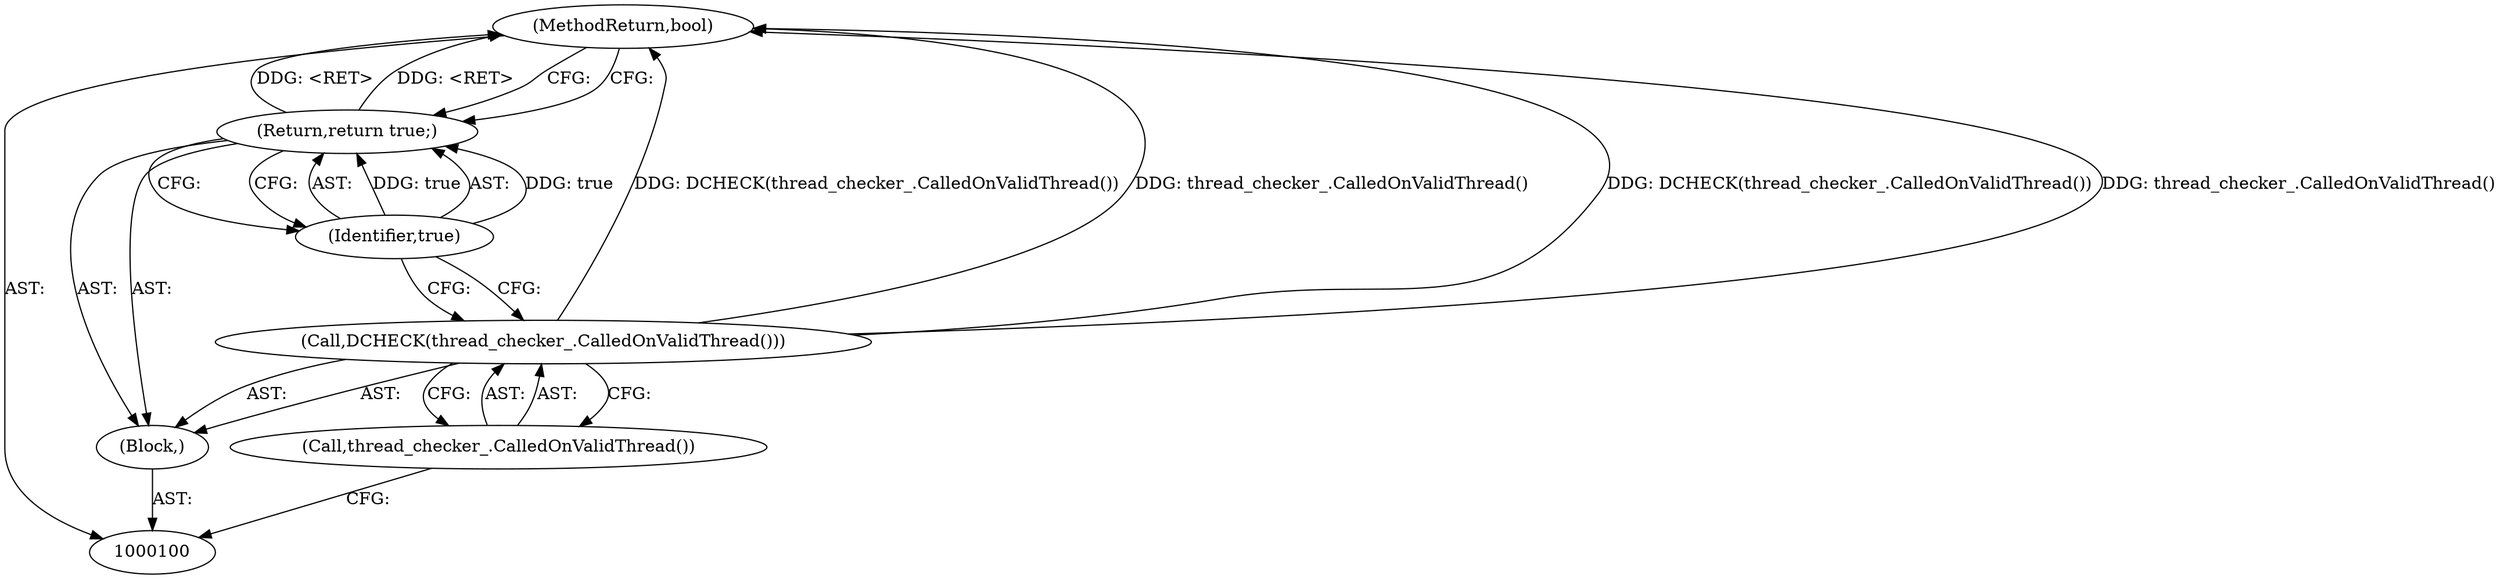 digraph "1_Chrome_a9cbaa7a40e2b2723cfc2f266c42f4980038a949_0" {
"1000106" [label="(MethodReturn,bool)"];
"1000101" [label="(Block,)"];
"1000102" [label="(Call,DCHECK(thread_checker_.CalledOnValidThread()))"];
"1000103" [label="(Call,thread_checker_.CalledOnValidThread())"];
"1000104" [label="(Return,return true;)"];
"1000105" [label="(Identifier,true)"];
"1000106" -> "1000100"  [label="AST: "];
"1000106" -> "1000104"  [label="CFG: "];
"1000102" -> "1000106"  [label="DDG: DCHECK(thread_checker_.CalledOnValidThread())"];
"1000102" -> "1000106"  [label="DDG: thread_checker_.CalledOnValidThread()"];
"1000104" -> "1000106"  [label="DDG: <RET>"];
"1000101" -> "1000100"  [label="AST: "];
"1000102" -> "1000101"  [label="AST: "];
"1000104" -> "1000101"  [label="AST: "];
"1000102" -> "1000101"  [label="AST: "];
"1000102" -> "1000103"  [label="CFG: "];
"1000103" -> "1000102"  [label="AST: "];
"1000105" -> "1000102"  [label="CFG: "];
"1000102" -> "1000106"  [label="DDG: DCHECK(thread_checker_.CalledOnValidThread())"];
"1000102" -> "1000106"  [label="DDG: thread_checker_.CalledOnValidThread()"];
"1000103" -> "1000102"  [label="AST: "];
"1000103" -> "1000100"  [label="CFG: "];
"1000102" -> "1000103"  [label="CFG: "];
"1000104" -> "1000101"  [label="AST: "];
"1000104" -> "1000105"  [label="CFG: "];
"1000105" -> "1000104"  [label="AST: "];
"1000106" -> "1000104"  [label="CFG: "];
"1000104" -> "1000106"  [label="DDG: <RET>"];
"1000105" -> "1000104"  [label="DDG: true"];
"1000105" -> "1000104"  [label="AST: "];
"1000105" -> "1000102"  [label="CFG: "];
"1000104" -> "1000105"  [label="CFG: "];
"1000105" -> "1000104"  [label="DDG: true"];
}
